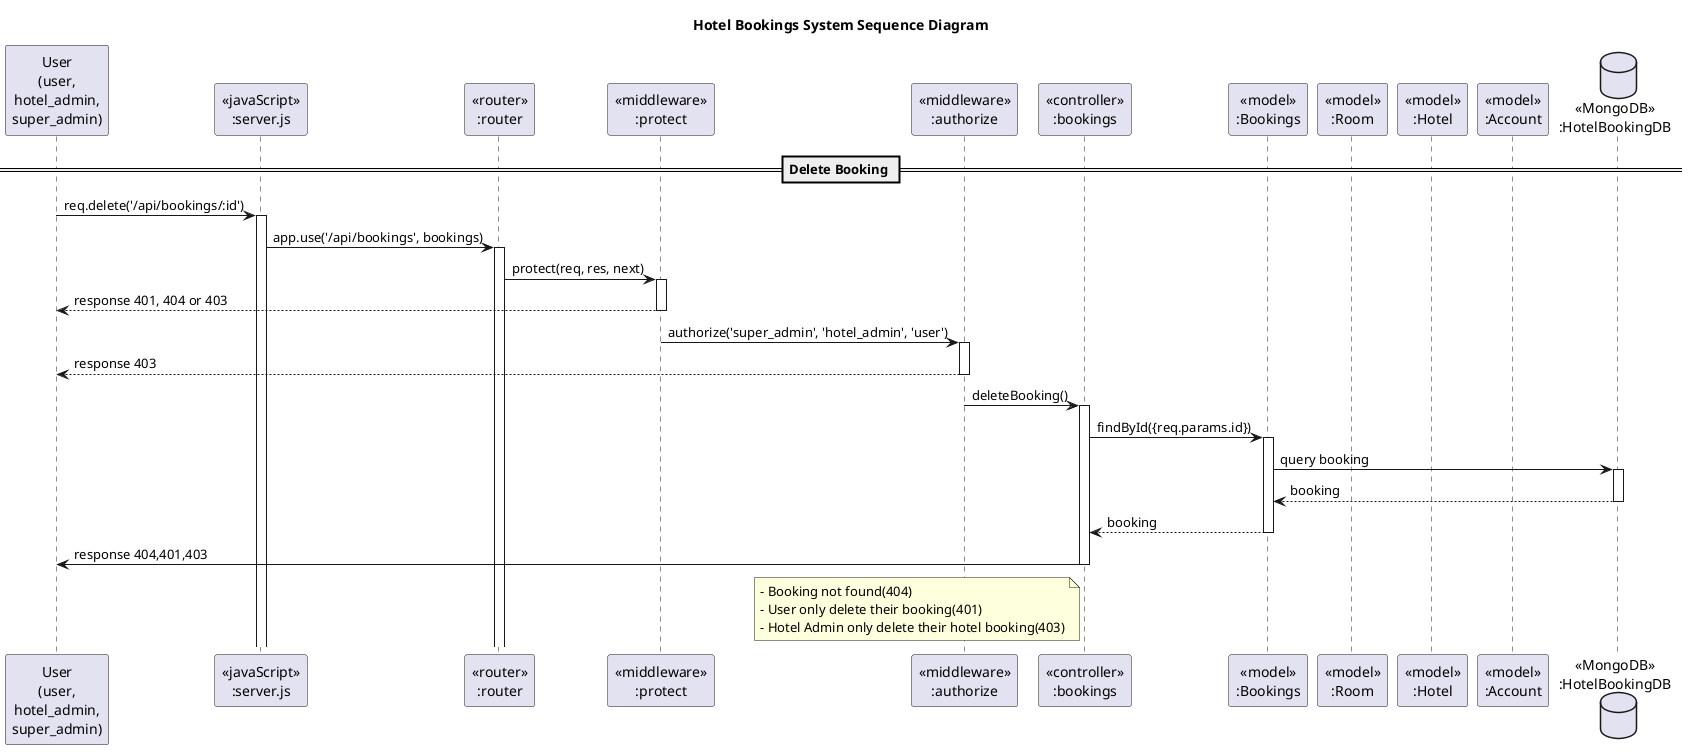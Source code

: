 @startuml HotelBookingSystem Sequence Diagram
title Hotel Bookings System Sequence Diagram

participant "User\n(user,\nhotel_admin,\nsuper_admin)" as User
participant "<<javaScript>>\n:server.js" as Server
participant "<<router>>\n:router" as Router
participant "<<middleware>>\n:protect" as Protect
participant "<<middleware>>\n:authorize" as Auth
participant "<<controller>>\n:bookings" as Bookings
participant "<<model>>\n:Bookings" as Booking_model
participant "<<model>>\n:Room" as Room_model
participant "<<model>>\n:Hotel" as Hotel_model
participant "<<model>>\n:Account" as Account_model
database "<<MongoDB>>\n:HotelBookingDB" as HotelBookingDB

== Delete Booking ==
User -> Server ++: req.delete('/api/bookings/:id')
Server -> Router ++: app.use('/api/bookings', bookings)
Router -> Protect ++: protect(req, res, next)
Protect --> User --: response 401, 404 or 403
Protect -> Auth ++: authorize('super_admin', 'hotel_admin', 'user')
Auth --> User --: response 403
Auth -> Bookings ++: deleteBooking()

Bookings -> Booking_model ++:findById({req.params.id})
Booking_model -> HotelBookingDB ++: query booking
HotelBookingDB --> Booking_model --: booking
Booking_model --> Bookings --: booking
Bookings -> User --: response 404,401,403
note left of Bookings: - Booking not found(404)\n- User only delete their booking(401)\n- Hotel Admin only delete their hotel booking(403)
@enduml